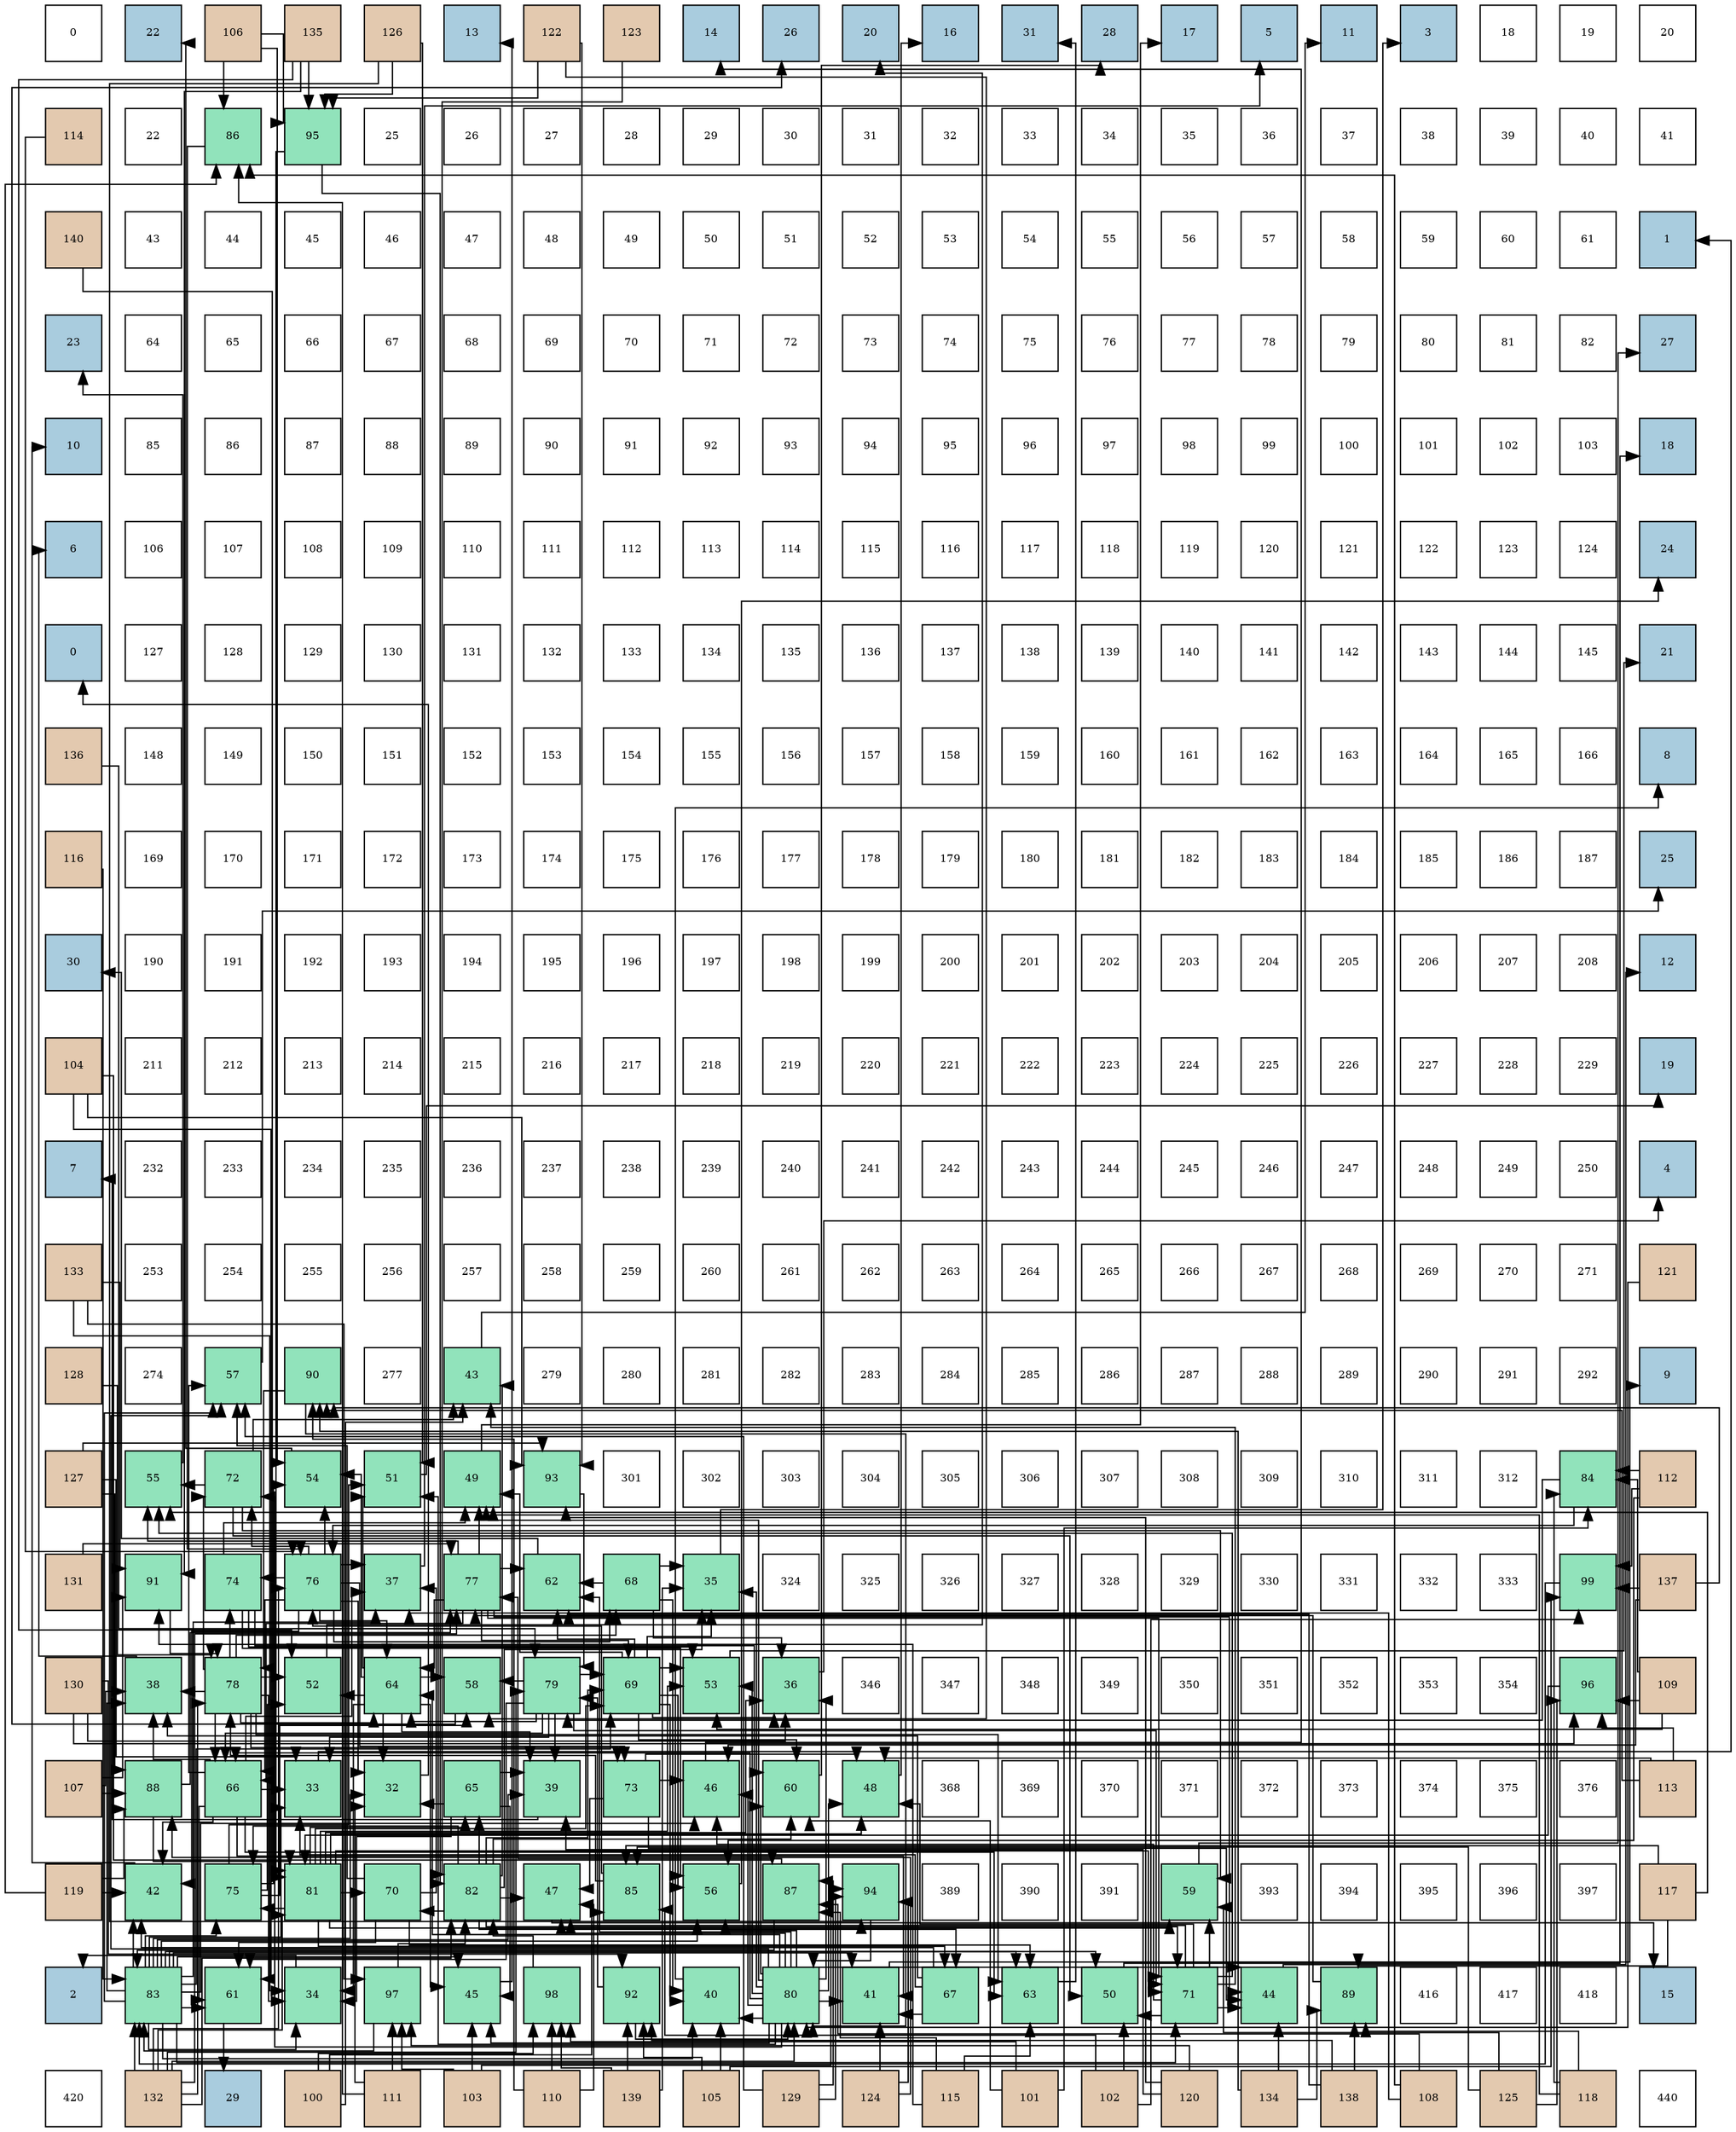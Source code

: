 digraph layout{
 rankdir=TB;
 splines=ortho;
 node [style=filled shape=square fixedsize=true width=0.6];
0[label="0", fontsize=8, fillcolor="#ffffff"];
1[label="22", fontsize=8, fillcolor="#a9ccde"];
2[label="106", fontsize=8, fillcolor="#e3c9af"];
3[label="135", fontsize=8, fillcolor="#e3c9af"];
4[label="126", fontsize=8, fillcolor="#e3c9af"];
5[label="13", fontsize=8, fillcolor="#a9ccde"];
6[label="122", fontsize=8, fillcolor="#e3c9af"];
7[label="123", fontsize=8, fillcolor="#e3c9af"];
8[label="14", fontsize=8, fillcolor="#a9ccde"];
9[label="26", fontsize=8, fillcolor="#a9ccde"];
10[label="20", fontsize=8, fillcolor="#a9ccde"];
11[label="16", fontsize=8, fillcolor="#a9ccde"];
12[label="31", fontsize=8, fillcolor="#a9ccde"];
13[label="28", fontsize=8, fillcolor="#a9ccde"];
14[label="17", fontsize=8, fillcolor="#a9ccde"];
15[label="5", fontsize=8, fillcolor="#a9ccde"];
16[label="11", fontsize=8, fillcolor="#a9ccde"];
17[label="3", fontsize=8, fillcolor="#a9ccde"];
18[label="18", fontsize=8, fillcolor="#ffffff"];
19[label="19", fontsize=8, fillcolor="#ffffff"];
20[label="20", fontsize=8, fillcolor="#ffffff"];
21[label="114", fontsize=8, fillcolor="#e3c9af"];
22[label="22", fontsize=8, fillcolor="#ffffff"];
23[label="86", fontsize=8, fillcolor="#91e3bb"];
24[label="95", fontsize=8, fillcolor="#91e3bb"];
25[label="25", fontsize=8, fillcolor="#ffffff"];
26[label="26", fontsize=8, fillcolor="#ffffff"];
27[label="27", fontsize=8, fillcolor="#ffffff"];
28[label="28", fontsize=8, fillcolor="#ffffff"];
29[label="29", fontsize=8, fillcolor="#ffffff"];
30[label="30", fontsize=8, fillcolor="#ffffff"];
31[label="31", fontsize=8, fillcolor="#ffffff"];
32[label="32", fontsize=8, fillcolor="#ffffff"];
33[label="33", fontsize=8, fillcolor="#ffffff"];
34[label="34", fontsize=8, fillcolor="#ffffff"];
35[label="35", fontsize=8, fillcolor="#ffffff"];
36[label="36", fontsize=8, fillcolor="#ffffff"];
37[label="37", fontsize=8, fillcolor="#ffffff"];
38[label="38", fontsize=8, fillcolor="#ffffff"];
39[label="39", fontsize=8, fillcolor="#ffffff"];
40[label="40", fontsize=8, fillcolor="#ffffff"];
41[label="41", fontsize=8, fillcolor="#ffffff"];
42[label="140", fontsize=8, fillcolor="#e3c9af"];
43[label="43", fontsize=8, fillcolor="#ffffff"];
44[label="44", fontsize=8, fillcolor="#ffffff"];
45[label="45", fontsize=8, fillcolor="#ffffff"];
46[label="46", fontsize=8, fillcolor="#ffffff"];
47[label="47", fontsize=8, fillcolor="#ffffff"];
48[label="48", fontsize=8, fillcolor="#ffffff"];
49[label="49", fontsize=8, fillcolor="#ffffff"];
50[label="50", fontsize=8, fillcolor="#ffffff"];
51[label="51", fontsize=8, fillcolor="#ffffff"];
52[label="52", fontsize=8, fillcolor="#ffffff"];
53[label="53", fontsize=8, fillcolor="#ffffff"];
54[label="54", fontsize=8, fillcolor="#ffffff"];
55[label="55", fontsize=8, fillcolor="#ffffff"];
56[label="56", fontsize=8, fillcolor="#ffffff"];
57[label="57", fontsize=8, fillcolor="#ffffff"];
58[label="58", fontsize=8, fillcolor="#ffffff"];
59[label="59", fontsize=8, fillcolor="#ffffff"];
60[label="60", fontsize=8, fillcolor="#ffffff"];
61[label="61", fontsize=8, fillcolor="#ffffff"];
62[label="1", fontsize=8, fillcolor="#a9ccde"];
63[label="23", fontsize=8, fillcolor="#a9ccde"];
64[label="64", fontsize=8, fillcolor="#ffffff"];
65[label="65", fontsize=8, fillcolor="#ffffff"];
66[label="66", fontsize=8, fillcolor="#ffffff"];
67[label="67", fontsize=8, fillcolor="#ffffff"];
68[label="68", fontsize=8, fillcolor="#ffffff"];
69[label="69", fontsize=8, fillcolor="#ffffff"];
70[label="70", fontsize=8, fillcolor="#ffffff"];
71[label="71", fontsize=8, fillcolor="#ffffff"];
72[label="72", fontsize=8, fillcolor="#ffffff"];
73[label="73", fontsize=8, fillcolor="#ffffff"];
74[label="74", fontsize=8, fillcolor="#ffffff"];
75[label="75", fontsize=8, fillcolor="#ffffff"];
76[label="76", fontsize=8, fillcolor="#ffffff"];
77[label="77", fontsize=8, fillcolor="#ffffff"];
78[label="78", fontsize=8, fillcolor="#ffffff"];
79[label="79", fontsize=8, fillcolor="#ffffff"];
80[label="80", fontsize=8, fillcolor="#ffffff"];
81[label="81", fontsize=8, fillcolor="#ffffff"];
82[label="82", fontsize=8, fillcolor="#ffffff"];
83[label="27", fontsize=8, fillcolor="#a9ccde"];
84[label="10", fontsize=8, fillcolor="#a9ccde"];
85[label="85", fontsize=8, fillcolor="#ffffff"];
86[label="86", fontsize=8, fillcolor="#ffffff"];
87[label="87", fontsize=8, fillcolor="#ffffff"];
88[label="88", fontsize=8, fillcolor="#ffffff"];
89[label="89", fontsize=8, fillcolor="#ffffff"];
90[label="90", fontsize=8, fillcolor="#ffffff"];
91[label="91", fontsize=8, fillcolor="#ffffff"];
92[label="92", fontsize=8, fillcolor="#ffffff"];
93[label="93", fontsize=8, fillcolor="#ffffff"];
94[label="94", fontsize=8, fillcolor="#ffffff"];
95[label="95", fontsize=8, fillcolor="#ffffff"];
96[label="96", fontsize=8, fillcolor="#ffffff"];
97[label="97", fontsize=8, fillcolor="#ffffff"];
98[label="98", fontsize=8, fillcolor="#ffffff"];
99[label="99", fontsize=8, fillcolor="#ffffff"];
100[label="100", fontsize=8, fillcolor="#ffffff"];
101[label="101", fontsize=8, fillcolor="#ffffff"];
102[label="102", fontsize=8, fillcolor="#ffffff"];
103[label="103", fontsize=8, fillcolor="#ffffff"];
104[label="18", fontsize=8, fillcolor="#a9ccde"];
105[label="6", fontsize=8, fillcolor="#a9ccde"];
106[label="106", fontsize=8, fillcolor="#ffffff"];
107[label="107", fontsize=8, fillcolor="#ffffff"];
108[label="108", fontsize=8, fillcolor="#ffffff"];
109[label="109", fontsize=8, fillcolor="#ffffff"];
110[label="110", fontsize=8, fillcolor="#ffffff"];
111[label="111", fontsize=8, fillcolor="#ffffff"];
112[label="112", fontsize=8, fillcolor="#ffffff"];
113[label="113", fontsize=8, fillcolor="#ffffff"];
114[label="114", fontsize=8, fillcolor="#ffffff"];
115[label="115", fontsize=8, fillcolor="#ffffff"];
116[label="116", fontsize=8, fillcolor="#ffffff"];
117[label="117", fontsize=8, fillcolor="#ffffff"];
118[label="118", fontsize=8, fillcolor="#ffffff"];
119[label="119", fontsize=8, fillcolor="#ffffff"];
120[label="120", fontsize=8, fillcolor="#ffffff"];
121[label="121", fontsize=8, fillcolor="#ffffff"];
122[label="122", fontsize=8, fillcolor="#ffffff"];
123[label="123", fontsize=8, fillcolor="#ffffff"];
124[label="124", fontsize=8, fillcolor="#ffffff"];
125[label="24", fontsize=8, fillcolor="#a9ccde"];
126[label="0", fontsize=8, fillcolor="#a9ccde"];
127[label="127", fontsize=8, fillcolor="#ffffff"];
128[label="128", fontsize=8, fillcolor="#ffffff"];
129[label="129", fontsize=8, fillcolor="#ffffff"];
130[label="130", fontsize=8, fillcolor="#ffffff"];
131[label="131", fontsize=8, fillcolor="#ffffff"];
132[label="132", fontsize=8, fillcolor="#ffffff"];
133[label="133", fontsize=8, fillcolor="#ffffff"];
134[label="134", fontsize=8, fillcolor="#ffffff"];
135[label="135", fontsize=8, fillcolor="#ffffff"];
136[label="136", fontsize=8, fillcolor="#ffffff"];
137[label="137", fontsize=8, fillcolor="#ffffff"];
138[label="138", fontsize=8, fillcolor="#ffffff"];
139[label="139", fontsize=8, fillcolor="#ffffff"];
140[label="140", fontsize=8, fillcolor="#ffffff"];
141[label="141", fontsize=8, fillcolor="#ffffff"];
142[label="142", fontsize=8, fillcolor="#ffffff"];
143[label="143", fontsize=8, fillcolor="#ffffff"];
144[label="144", fontsize=8, fillcolor="#ffffff"];
145[label="145", fontsize=8, fillcolor="#ffffff"];
146[label="21", fontsize=8, fillcolor="#a9ccde"];
147[label="136", fontsize=8, fillcolor="#e3c9af"];
148[label="148", fontsize=8, fillcolor="#ffffff"];
149[label="149", fontsize=8, fillcolor="#ffffff"];
150[label="150", fontsize=8, fillcolor="#ffffff"];
151[label="151", fontsize=8, fillcolor="#ffffff"];
152[label="152", fontsize=8, fillcolor="#ffffff"];
153[label="153", fontsize=8, fillcolor="#ffffff"];
154[label="154", fontsize=8, fillcolor="#ffffff"];
155[label="155", fontsize=8, fillcolor="#ffffff"];
156[label="156", fontsize=8, fillcolor="#ffffff"];
157[label="157", fontsize=8, fillcolor="#ffffff"];
158[label="158", fontsize=8, fillcolor="#ffffff"];
159[label="159", fontsize=8, fillcolor="#ffffff"];
160[label="160", fontsize=8, fillcolor="#ffffff"];
161[label="161", fontsize=8, fillcolor="#ffffff"];
162[label="162", fontsize=8, fillcolor="#ffffff"];
163[label="163", fontsize=8, fillcolor="#ffffff"];
164[label="164", fontsize=8, fillcolor="#ffffff"];
165[label="165", fontsize=8, fillcolor="#ffffff"];
166[label="166", fontsize=8, fillcolor="#ffffff"];
167[label="8", fontsize=8, fillcolor="#a9ccde"];
168[label="116", fontsize=8, fillcolor="#e3c9af"];
169[label="169", fontsize=8, fillcolor="#ffffff"];
170[label="170", fontsize=8, fillcolor="#ffffff"];
171[label="171", fontsize=8, fillcolor="#ffffff"];
172[label="172", fontsize=8, fillcolor="#ffffff"];
173[label="173", fontsize=8, fillcolor="#ffffff"];
174[label="174", fontsize=8, fillcolor="#ffffff"];
175[label="175", fontsize=8, fillcolor="#ffffff"];
176[label="176", fontsize=8, fillcolor="#ffffff"];
177[label="177", fontsize=8, fillcolor="#ffffff"];
178[label="178", fontsize=8, fillcolor="#ffffff"];
179[label="179", fontsize=8, fillcolor="#ffffff"];
180[label="180", fontsize=8, fillcolor="#ffffff"];
181[label="181", fontsize=8, fillcolor="#ffffff"];
182[label="182", fontsize=8, fillcolor="#ffffff"];
183[label="183", fontsize=8, fillcolor="#ffffff"];
184[label="184", fontsize=8, fillcolor="#ffffff"];
185[label="185", fontsize=8, fillcolor="#ffffff"];
186[label="186", fontsize=8, fillcolor="#ffffff"];
187[label="187", fontsize=8, fillcolor="#ffffff"];
188[label="25", fontsize=8, fillcolor="#a9ccde"];
189[label="30", fontsize=8, fillcolor="#a9ccde"];
190[label="190", fontsize=8, fillcolor="#ffffff"];
191[label="191", fontsize=8, fillcolor="#ffffff"];
192[label="192", fontsize=8, fillcolor="#ffffff"];
193[label="193", fontsize=8, fillcolor="#ffffff"];
194[label="194", fontsize=8, fillcolor="#ffffff"];
195[label="195", fontsize=8, fillcolor="#ffffff"];
196[label="196", fontsize=8, fillcolor="#ffffff"];
197[label="197", fontsize=8, fillcolor="#ffffff"];
198[label="198", fontsize=8, fillcolor="#ffffff"];
199[label="199", fontsize=8, fillcolor="#ffffff"];
200[label="200", fontsize=8, fillcolor="#ffffff"];
201[label="201", fontsize=8, fillcolor="#ffffff"];
202[label="202", fontsize=8, fillcolor="#ffffff"];
203[label="203", fontsize=8, fillcolor="#ffffff"];
204[label="204", fontsize=8, fillcolor="#ffffff"];
205[label="205", fontsize=8, fillcolor="#ffffff"];
206[label="206", fontsize=8, fillcolor="#ffffff"];
207[label="207", fontsize=8, fillcolor="#ffffff"];
208[label="208", fontsize=8, fillcolor="#ffffff"];
209[label="12", fontsize=8, fillcolor="#a9ccde"];
210[label="104", fontsize=8, fillcolor="#e3c9af"];
211[label="211", fontsize=8, fillcolor="#ffffff"];
212[label="212", fontsize=8, fillcolor="#ffffff"];
213[label="213", fontsize=8, fillcolor="#ffffff"];
214[label="214", fontsize=8, fillcolor="#ffffff"];
215[label="215", fontsize=8, fillcolor="#ffffff"];
216[label="216", fontsize=8, fillcolor="#ffffff"];
217[label="217", fontsize=8, fillcolor="#ffffff"];
218[label="218", fontsize=8, fillcolor="#ffffff"];
219[label="219", fontsize=8, fillcolor="#ffffff"];
220[label="220", fontsize=8, fillcolor="#ffffff"];
221[label="221", fontsize=8, fillcolor="#ffffff"];
222[label="222", fontsize=8, fillcolor="#ffffff"];
223[label="223", fontsize=8, fillcolor="#ffffff"];
224[label="224", fontsize=8, fillcolor="#ffffff"];
225[label="225", fontsize=8, fillcolor="#ffffff"];
226[label="226", fontsize=8, fillcolor="#ffffff"];
227[label="227", fontsize=8, fillcolor="#ffffff"];
228[label="228", fontsize=8, fillcolor="#ffffff"];
229[label="229", fontsize=8, fillcolor="#ffffff"];
230[label="19", fontsize=8, fillcolor="#a9ccde"];
231[label="7", fontsize=8, fillcolor="#a9ccde"];
232[label="232", fontsize=8, fillcolor="#ffffff"];
233[label="233", fontsize=8, fillcolor="#ffffff"];
234[label="234", fontsize=8, fillcolor="#ffffff"];
235[label="235", fontsize=8, fillcolor="#ffffff"];
236[label="236", fontsize=8, fillcolor="#ffffff"];
237[label="237", fontsize=8, fillcolor="#ffffff"];
238[label="238", fontsize=8, fillcolor="#ffffff"];
239[label="239", fontsize=8, fillcolor="#ffffff"];
240[label="240", fontsize=8, fillcolor="#ffffff"];
241[label="241", fontsize=8, fillcolor="#ffffff"];
242[label="242", fontsize=8, fillcolor="#ffffff"];
243[label="243", fontsize=8, fillcolor="#ffffff"];
244[label="244", fontsize=8, fillcolor="#ffffff"];
245[label="245", fontsize=8, fillcolor="#ffffff"];
246[label="246", fontsize=8, fillcolor="#ffffff"];
247[label="247", fontsize=8, fillcolor="#ffffff"];
248[label="248", fontsize=8, fillcolor="#ffffff"];
249[label="249", fontsize=8, fillcolor="#ffffff"];
250[label="250", fontsize=8, fillcolor="#ffffff"];
251[label="4", fontsize=8, fillcolor="#a9ccde"];
252[label="133", fontsize=8, fillcolor="#e3c9af"];
253[label="253", fontsize=8, fillcolor="#ffffff"];
254[label="254", fontsize=8, fillcolor="#ffffff"];
255[label="255", fontsize=8, fillcolor="#ffffff"];
256[label="256", fontsize=8, fillcolor="#ffffff"];
257[label="257", fontsize=8, fillcolor="#ffffff"];
258[label="258", fontsize=8, fillcolor="#ffffff"];
259[label="259", fontsize=8, fillcolor="#ffffff"];
260[label="260", fontsize=8, fillcolor="#ffffff"];
261[label="261", fontsize=8, fillcolor="#ffffff"];
262[label="262", fontsize=8, fillcolor="#ffffff"];
263[label="263", fontsize=8, fillcolor="#ffffff"];
264[label="264", fontsize=8, fillcolor="#ffffff"];
265[label="265", fontsize=8, fillcolor="#ffffff"];
266[label="266", fontsize=8, fillcolor="#ffffff"];
267[label="267", fontsize=8, fillcolor="#ffffff"];
268[label="268", fontsize=8, fillcolor="#ffffff"];
269[label="269", fontsize=8, fillcolor="#ffffff"];
270[label="270", fontsize=8, fillcolor="#ffffff"];
271[label="271", fontsize=8, fillcolor="#ffffff"];
272[label="121", fontsize=8, fillcolor="#e3c9af"];
273[label="128", fontsize=8, fillcolor="#e3c9af"];
274[label="274", fontsize=8, fillcolor="#ffffff"];
275[label="57", fontsize=8, fillcolor="#91e3bb"];
276[label="90", fontsize=8, fillcolor="#91e3bb"];
277[label="277", fontsize=8, fillcolor="#ffffff"];
278[label="43", fontsize=8, fillcolor="#91e3bb"];
279[label="279", fontsize=8, fillcolor="#ffffff"];
280[label="280", fontsize=8, fillcolor="#ffffff"];
281[label="281", fontsize=8, fillcolor="#ffffff"];
282[label="282", fontsize=8, fillcolor="#ffffff"];
283[label="283", fontsize=8, fillcolor="#ffffff"];
284[label="284", fontsize=8, fillcolor="#ffffff"];
285[label="285", fontsize=8, fillcolor="#ffffff"];
286[label="286", fontsize=8, fillcolor="#ffffff"];
287[label="287", fontsize=8, fillcolor="#ffffff"];
288[label="288", fontsize=8, fillcolor="#ffffff"];
289[label="289", fontsize=8, fillcolor="#ffffff"];
290[label="290", fontsize=8, fillcolor="#ffffff"];
291[label="291", fontsize=8, fillcolor="#ffffff"];
292[label="292", fontsize=8, fillcolor="#ffffff"];
293[label="9", fontsize=8, fillcolor="#a9ccde"];
294[label="127", fontsize=8, fillcolor="#e3c9af"];
295[label="55", fontsize=8, fillcolor="#91e3bb"];
296[label="72", fontsize=8, fillcolor="#91e3bb"];
297[label="54", fontsize=8, fillcolor="#91e3bb"];
298[label="51", fontsize=8, fillcolor="#91e3bb"];
299[label="49", fontsize=8, fillcolor="#91e3bb"];
300[label="93", fontsize=8, fillcolor="#91e3bb"];
301[label="301", fontsize=8, fillcolor="#ffffff"];
302[label="302", fontsize=8, fillcolor="#ffffff"];
303[label="303", fontsize=8, fillcolor="#ffffff"];
304[label="304", fontsize=8, fillcolor="#ffffff"];
305[label="305", fontsize=8, fillcolor="#ffffff"];
306[label="306", fontsize=8, fillcolor="#ffffff"];
307[label="307", fontsize=8, fillcolor="#ffffff"];
308[label="308", fontsize=8, fillcolor="#ffffff"];
309[label="309", fontsize=8, fillcolor="#ffffff"];
310[label="310", fontsize=8, fillcolor="#ffffff"];
311[label="311", fontsize=8, fillcolor="#ffffff"];
312[label="312", fontsize=8, fillcolor="#ffffff"];
313[label="84", fontsize=8, fillcolor="#91e3bb"];
314[label="112", fontsize=8, fillcolor="#e3c9af"];
315[label="131", fontsize=8, fillcolor="#e3c9af"];
316[label="91", fontsize=8, fillcolor="#91e3bb"];
317[label="74", fontsize=8, fillcolor="#91e3bb"];
318[label="76", fontsize=8, fillcolor="#91e3bb"];
319[label="37", fontsize=8, fillcolor="#91e3bb"];
320[label="77", fontsize=8, fillcolor="#91e3bb"];
321[label="62", fontsize=8, fillcolor="#91e3bb"];
322[label="68", fontsize=8, fillcolor="#91e3bb"];
323[label="35", fontsize=8, fillcolor="#91e3bb"];
324[label="324", fontsize=8, fillcolor="#ffffff"];
325[label="325", fontsize=8, fillcolor="#ffffff"];
326[label="326", fontsize=8, fillcolor="#ffffff"];
327[label="327", fontsize=8, fillcolor="#ffffff"];
328[label="328", fontsize=8, fillcolor="#ffffff"];
329[label="329", fontsize=8, fillcolor="#ffffff"];
330[label="330", fontsize=8, fillcolor="#ffffff"];
331[label="331", fontsize=8, fillcolor="#ffffff"];
332[label="332", fontsize=8, fillcolor="#ffffff"];
333[label="333", fontsize=8, fillcolor="#ffffff"];
334[label="99", fontsize=8, fillcolor="#91e3bb"];
335[label="137", fontsize=8, fillcolor="#e3c9af"];
336[label="130", fontsize=8, fillcolor="#e3c9af"];
337[label="38", fontsize=8, fillcolor="#91e3bb"];
338[label="78", fontsize=8, fillcolor="#91e3bb"];
339[label="52", fontsize=8, fillcolor="#91e3bb"];
340[label="64", fontsize=8, fillcolor="#91e3bb"];
341[label="58", fontsize=8, fillcolor="#91e3bb"];
342[label="79", fontsize=8, fillcolor="#91e3bb"];
343[label="69", fontsize=8, fillcolor="#91e3bb"];
344[label="53", fontsize=8, fillcolor="#91e3bb"];
345[label="36", fontsize=8, fillcolor="#91e3bb"];
346[label="346", fontsize=8, fillcolor="#ffffff"];
347[label="347", fontsize=8, fillcolor="#ffffff"];
348[label="348", fontsize=8, fillcolor="#ffffff"];
349[label="349", fontsize=8, fillcolor="#ffffff"];
350[label="350", fontsize=8, fillcolor="#ffffff"];
351[label="351", fontsize=8, fillcolor="#ffffff"];
352[label="352", fontsize=8, fillcolor="#ffffff"];
353[label="353", fontsize=8, fillcolor="#ffffff"];
354[label="354", fontsize=8, fillcolor="#ffffff"];
355[label="96", fontsize=8, fillcolor="#91e3bb"];
356[label="109", fontsize=8, fillcolor="#e3c9af"];
357[label="107", fontsize=8, fillcolor="#e3c9af"];
358[label="88", fontsize=8, fillcolor="#91e3bb"];
359[label="66", fontsize=8, fillcolor="#91e3bb"];
360[label="33", fontsize=8, fillcolor="#91e3bb"];
361[label="32", fontsize=8, fillcolor="#91e3bb"];
362[label="65", fontsize=8, fillcolor="#91e3bb"];
363[label="39", fontsize=8, fillcolor="#91e3bb"];
364[label="73", fontsize=8, fillcolor="#91e3bb"];
365[label="46", fontsize=8, fillcolor="#91e3bb"];
366[label="60", fontsize=8, fillcolor="#91e3bb"];
367[label="48", fontsize=8, fillcolor="#91e3bb"];
368[label="368", fontsize=8, fillcolor="#ffffff"];
369[label="369", fontsize=8, fillcolor="#ffffff"];
370[label="370", fontsize=8, fillcolor="#ffffff"];
371[label="371", fontsize=8, fillcolor="#ffffff"];
372[label="372", fontsize=8, fillcolor="#ffffff"];
373[label="373", fontsize=8, fillcolor="#ffffff"];
374[label="374", fontsize=8, fillcolor="#ffffff"];
375[label="375", fontsize=8, fillcolor="#ffffff"];
376[label="376", fontsize=8, fillcolor="#ffffff"];
377[label="113", fontsize=8, fillcolor="#e3c9af"];
378[label="119", fontsize=8, fillcolor="#e3c9af"];
379[label="42", fontsize=8, fillcolor="#91e3bb"];
380[label="75", fontsize=8, fillcolor="#91e3bb"];
381[label="81", fontsize=8, fillcolor="#91e3bb"];
382[label="70", fontsize=8, fillcolor="#91e3bb"];
383[label="82", fontsize=8, fillcolor="#91e3bb"];
384[label="47", fontsize=8, fillcolor="#91e3bb"];
385[label="85", fontsize=8, fillcolor="#91e3bb"];
386[label="56", fontsize=8, fillcolor="#91e3bb"];
387[label="87", fontsize=8, fillcolor="#91e3bb"];
388[label="94", fontsize=8, fillcolor="#91e3bb"];
389[label="389", fontsize=8, fillcolor="#ffffff"];
390[label="390", fontsize=8, fillcolor="#ffffff"];
391[label="391", fontsize=8, fillcolor="#ffffff"];
392[label="59", fontsize=8, fillcolor="#91e3bb"];
393[label="393", fontsize=8, fillcolor="#ffffff"];
394[label="394", fontsize=8, fillcolor="#ffffff"];
395[label="395", fontsize=8, fillcolor="#ffffff"];
396[label="396", fontsize=8, fillcolor="#ffffff"];
397[label="397", fontsize=8, fillcolor="#ffffff"];
398[label="117", fontsize=8, fillcolor="#e3c9af"];
399[label="2", fontsize=8, fillcolor="#a9ccde"];
400[label="83", fontsize=8, fillcolor="#91e3bb"];
401[label="61", fontsize=8, fillcolor="#91e3bb"];
402[label="34", fontsize=8, fillcolor="#91e3bb"];
403[label="97", fontsize=8, fillcolor="#91e3bb"];
404[label="45", fontsize=8, fillcolor="#91e3bb"];
405[label="98", fontsize=8, fillcolor="#91e3bb"];
406[label="92", fontsize=8, fillcolor="#91e3bb"];
407[label="40", fontsize=8, fillcolor="#91e3bb"];
408[label="80", fontsize=8, fillcolor="#91e3bb"];
409[label="41", fontsize=8, fillcolor="#91e3bb"];
410[label="67", fontsize=8, fillcolor="#91e3bb"];
411[label="63", fontsize=8, fillcolor="#91e3bb"];
412[label="50", fontsize=8, fillcolor="#91e3bb"];
413[label="71", fontsize=8, fillcolor="#91e3bb"];
414[label="44", fontsize=8, fillcolor="#91e3bb"];
415[label="89", fontsize=8, fillcolor="#91e3bb"];
416[label="416", fontsize=8, fillcolor="#ffffff"];
417[label="417", fontsize=8, fillcolor="#ffffff"];
418[label="418", fontsize=8, fillcolor="#ffffff"];
419[label="15", fontsize=8, fillcolor="#a9ccde"];
420[label="420", fontsize=8, fillcolor="#ffffff"];
421[label="132", fontsize=8, fillcolor="#e3c9af"];
422[label="29", fontsize=8, fillcolor="#a9ccde"];
423[label="100", fontsize=8, fillcolor="#e3c9af"];
424[label="111", fontsize=8, fillcolor="#e3c9af"];
425[label="103", fontsize=8, fillcolor="#e3c9af"];
426[label="110", fontsize=8, fillcolor="#e3c9af"];
427[label="139", fontsize=8, fillcolor="#e3c9af"];
428[label="105", fontsize=8, fillcolor="#e3c9af"];
429[label="129", fontsize=8, fillcolor="#e3c9af"];
430[label="124", fontsize=8, fillcolor="#e3c9af"];
431[label="115", fontsize=8, fillcolor="#e3c9af"];
432[label="101", fontsize=8, fillcolor="#e3c9af"];
433[label="102", fontsize=8, fillcolor="#e3c9af"];
434[label="120", fontsize=8, fillcolor="#e3c9af"];
435[label="134", fontsize=8, fillcolor="#e3c9af"];
436[label="138", fontsize=8, fillcolor="#e3c9af"];
437[label="108", fontsize=8, fillcolor="#e3c9af"];
438[label="125", fontsize=8, fillcolor="#e3c9af"];
439[label="118", fontsize=8, fillcolor="#e3c9af"];
440[label="440", fontsize=8, fillcolor="#ffffff"];
edge [constraint=false, style=vis];361 -> 126;
360 -> 62;
402 -> 399;
323 -> 17;
345 -> 251;
319 -> 15;
337 -> 105;
363 -> 231;
407 -> 167;
409 -> 293;
379 -> 84;
278 -> 16;
414 -> 209;
404 -> 5;
365 -> 8;
384 -> 419;
367 -> 11;
299 -> 14;
412 -> 104;
298 -> 230;
339 -> 10;
344 -> 146;
297 -> 1;
295 -> 63;
386 -> 125;
275 -> 188;
341 -> 9;
392 -> 83;
366 -> 13;
401 -> 422;
321 -> 189;
411 -> 12;
340 -> 361;
340 -> 402;
340 -> 363;
340 -> 404;
340 -> 298;
340 -> 339;
340 -> 297;
340 -> 341;
362 -> 361;
362 -> 402;
362 -> 363;
362 -> 404;
359 -> 360;
359 -> 319;
359 -> 337;
359 -> 409;
359 -> 379;
359 -> 275;
359 -> 401;
359 -> 411;
410 -> 360;
410 -> 337;
410 -> 409;
410 -> 379;
322 -> 323;
322 -> 345;
322 -> 407;
322 -> 321;
343 -> 323;
343 -> 345;
343 -> 407;
343 -> 299;
343 -> 344;
343 -> 386;
343 -> 366;
343 -> 321;
382 -> 319;
382 -> 275;
382 -> 401;
382 -> 411;
413 -> 278;
413 -> 414;
413 -> 365;
413 -> 384;
413 -> 367;
413 -> 412;
413 -> 295;
413 -> 392;
296 -> 278;
296 -> 412;
296 -> 295;
296 -> 392;
364 -> 414;
364 -> 365;
364 -> 384;
364 -> 367;
317 -> 299;
317 -> 344;
317 -> 386;
317 -> 366;
380 -> 298;
380 -> 339;
380 -> 297;
380 -> 341;
318 -> 361;
318 -> 319;
318 -> 379;
318 -> 297;
318 -> 340;
318 -> 359;
318 -> 322;
318 -> 296;
318 -> 364;
318 -> 317;
320 -> 414;
320 -> 299;
320 -> 295;
320 -> 321;
320 -> 340;
320 -> 359;
320 -> 343;
320 -> 413;
338 -> 402;
338 -> 337;
338 -> 339;
338 -> 411;
338 -> 340;
338 -> 359;
338 -> 322;
338 -> 296;
338 -> 364;
338 -> 317;
342 -> 360;
342 -> 363;
342 -> 341;
342 -> 401;
342 -> 340;
342 -> 359;
342 -> 343;
342 -> 413;
408 -> 323;
408 -> 345;
408 -> 407;
408 -> 409;
408 -> 414;
408 -> 404;
408 -> 365;
408 -> 384;
408 -> 367;
408 -> 299;
408 -> 298;
408 -> 344;
408 -> 386;
408 -> 275;
408 -> 366;
408 -> 321;
408 -> 340;
408 -> 359;
408 -> 296;
381 -> 345;
381 -> 367;
381 -> 344;
381 -> 392;
381 -> 362;
381 -> 410;
381 -> 343;
381 -> 382;
381 -> 413;
381 -> 380;
383 -> 323;
383 -> 278;
383 -> 384;
383 -> 366;
383 -> 362;
383 -> 410;
383 -> 343;
383 -> 382;
383 -> 413;
383 -> 380;
400 -> 361;
400 -> 360;
400 -> 402;
400 -> 319;
400 -> 337;
400 -> 363;
400 -> 407;
400 -> 409;
400 -> 379;
400 -> 404;
400 -> 365;
400 -> 412;
400 -> 386;
400 -> 275;
400 -> 401;
400 -> 411;
400 -> 343;
400 -> 413;
400 -> 380;
313 -> 318;
313 -> 342;
385 -> 318;
385 -> 338;
23 -> 318;
387 -> 320;
387 -> 400;
358 -> 320;
358 -> 381;
415 -> 320;
276 -> 338;
276 -> 408;
316 -> 338;
406 -> 342;
406 -> 408;
300 -> 342;
388 -> 408;
24 -> 381;
24 -> 383;
355 -> 381;
403 -> 383;
403 -> 400;
405 -> 383;
334 -> 400;
423 -> 278;
423 -> 385;
423 -> 405;
432 -> 366;
432 -> 313;
432 -> 405;
433 -> 412;
433 -> 385;
433 -> 334;
425 -> 404;
425 -> 388;
425 -> 403;
210 -> 401;
210 -> 387;
210 -> 300;
428 -> 407;
428 -> 406;
428 -> 334;
2 -> 297;
2 -> 23;
2 -> 24;
357 -> 337;
357 -> 358;
357 -> 316;
437 -> 319;
437 -> 23;
437 -> 387;
356 -> 344;
356 -> 313;
356 -> 355;
426 -> 384;
426 -> 276;
426 -> 405;
424 -> 361;
424 -> 23;
424 -> 403;
314 -> 386;
314 -> 313;
314 -> 334;
377 -> 367;
377 -> 276;
377 -> 355;
21 -> 318;
431 -> 411;
431 -> 387;
431 -> 316;
168 -> 400;
398 -> 295;
398 -> 385;
398 -> 415;
439 -> 299;
439 -> 313;
439 -> 415;
378 -> 379;
378 -> 23;
378 -> 358;
434 -> 363;
434 -> 300;
434 -> 403;
272 -> 408;
6 -> 341;
6 -> 300;
6 -> 24;
7 -> 383;
430 -> 409;
430 -> 358;
430 -> 388;
438 -> 392;
438 -> 385;
438 -> 355;
4 -> 298;
4 -> 388;
4 -> 24;
294 -> 360;
294 -> 358;
294 -> 300;
273 -> 338;
429 -> 275;
429 -> 387;
429 -> 388;
336 -> 345;
336 -> 406;
336 -> 355;
315 -> 320;
421 -> 318;
421 -> 320;
421 -> 338;
421 -> 342;
421 -> 408;
421 -> 381;
421 -> 383;
421 -> 400;
252 -> 402;
252 -> 316;
252 -> 403;
435 -> 414;
435 -> 415;
435 -> 276;
3 -> 339;
3 -> 316;
3 -> 24;
147 -> 342;
335 -> 365;
335 -> 276;
335 -> 334;
436 -> 321;
436 -> 415;
436 -> 406;
427 -> 323;
427 -> 406;
427 -> 405;
42 -> 381;
edge [constraint=true, style=invis];
0 -> 21 -> 42 -> 63 -> 84 -> 105 -> 126 -> 147 -> 168 -> 189 -> 210 -> 231 -> 252 -> 273 -> 294 -> 315 -> 336 -> 357 -> 378 -> 399 -> 420;
1 -> 22 -> 43 -> 64 -> 85 -> 106 -> 127 -> 148 -> 169 -> 190 -> 211 -> 232 -> 253 -> 274 -> 295 -> 316 -> 337 -> 358 -> 379 -> 400 -> 421;
2 -> 23 -> 44 -> 65 -> 86 -> 107 -> 128 -> 149 -> 170 -> 191 -> 212 -> 233 -> 254 -> 275 -> 296 -> 317 -> 338 -> 359 -> 380 -> 401 -> 422;
3 -> 24 -> 45 -> 66 -> 87 -> 108 -> 129 -> 150 -> 171 -> 192 -> 213 -> 234 -> 255 -> 276 -> 297 -> 318 -> 339 -> 360 -> 381 -> 402 -> 423;
4 -> 25 -> 46 -> 67 -> 88 -> 109 -> 130 -> 151 -> 172 -> 193 -> 214 -> 235 -> 256 -> 277 -> 298 -> 319 -> 340 -> 361 -> 382 -> 403 -> 424;
5 -> 26 -> 47 -> 68 -> 89 -> 110 -> 131 -> 152 -> 173 -> 194 -> 215 -> 236 -> 257 -> 278 -> 299 -> 320 -> 341 -> 362 -> 383 -> 404 -> 425;
6 -> 27 -> 48 -> 69 -> 90 -> 111 -> 132 -> 153 -> 174 -> 195 -> 216 -> 237 -> 258 -> 279 -> 300 -> 321 -> 342 -> 363 -> 384 -> 405 -> 426;
7 -> 28 -> 49 -> 70 -> 91 -> 112 -> 133 -> 154 -> 175 -> 196 -> 217 -> 238 -> 259 -> 280 -> 301 -> 322 -> 343 -> 364 -> 385 -> 406 -> 427;
8 -> 29 -> 50 -> 71 -> 92 -> 113 -> 134 -> 155 -> 176 -> 197 -> 218 -> 239 -> 260 -> 281 -> 302 -> 323 -> 344 -> 365 -> 386 -> 407 -> 428;
9 -> 30 -> 51 -> 72 -> 93 -> 114 -> 135 -> 156 -> 177 -> 198 -> 219 -> 240 -> 261 -> 282 -> 303 -> 324 -> 345 -> 366 -> 387 -> 408 -> 429;
10 -> 31 -> 52 -> 73 -> 94 -> 115 -> 136 -> 157 -> 178 -> 199 -> 220 -> 241 -> 262 -> 283 -> 304 -> 325 -> 346 -> 367 -> 388 -> 409 -> 430;
11 -> 32 -> 53 -> 74 -> 95 -> 116 -> 137 -> 158 -> 179 -> 200 -> 221 -> 242 -> 263 -> 284 -> 305 -> 326 -> 347 -> 368 -> 389 -> 410 -> 431;
12 -> 33 -> 54 -> 75 -> 96 -> 117 -> 138 -> 159 -> 180 -> 201 -> 222 -> 243 -> 264 -> 285 -> 306 -> 327 -> 348 -> 369 -> 390 -> 411 -> 432;
13 -> 34 -> 55 -> 76 -> 97 -> 118 -> 139 -> 160 -> 181 -> 202 -> 223 -> 244 -> 265 -> 286 -> 307 -> 328 -> 349 -> 370 -> 391 -> 412 -> 433;
14 -> 35 -> 56 -> 77 -> 98 -> 119 -> 140 -> 161 -> 182 -> 203 -> 224 -> 245 -> 266 -> 287 -> 308 -> 329 -> 350 -> 371 -> 392 -> 413 -> 434;
15 -> 36 -> 57 -> 78 -> 99 -> 120 -> 141 -> 162 -> 183 -> 204 -> 225 -> 246 -> 267 -> 288 -> 309 -> 330 -> 351 -> 372 -> 393 -> 414 -> 435;
16 -> 37 -> 58 -> 79 -> 100 -> 121 -> 142 -> 163 -> 184 -> 205 -> 226 -> 247 -> 268 -> 289 -> 310 -> 331 -> 352 -> 373 -> 394 -> 415 -> 436;
17 -> 38 -> 59 -> 80 -> 101 -> 122 -> 143 -> 164 -> 185 -> 206 -> 227 -> 248 -> 269 -> 290 -> 311 -> 332 -> 353 -> 374 -> 395 -> 416 -> 437;
18 -> 39 -> 60 -> 81 -> 102 -> 123 -> 144 -> 165 -> 186 -> 207 -> 228 -> 249 -> 270 -> 291 -> 312 -> 333 -> 354 -> 375 -> 396 -> 417 -> 438;
19 -> 40 -> 61 -> 82 -> 103 -> 124 -> 145 -> 166 -> 187 -> 208 -> 229 -> 250 -> 271 -> 292 -> 313 -> 334 -> 355 -> 376 -> 397 -> 418 -> 439;
20 -> 41 -> 62 -> 83 -> 104 -> 125 -> 146 -> 167 -> 188 -> 209 -> 230 -> 251 -> 272 -> 293 -> 314 -> 335 -> 356 -> 377 -> 398 -> 419 -> 440;
rank = same {0 -> 1 -> 2 -> 3 -> 4 -> 5 -> 6 -> 7 -> 8 -> 9 -> 10 -> 11 -> 12 -> 13 -> 14 -> 15 -> 16 -> 17 -> 18 -> 19 -> 20};
rank = same {21 -> 22 -> 23 -> 24 -> 25 -> 26 -> 27 -> 28 -> 29 -> 30 -> 31 -> 32 -> 33 -> 34 -> 35 -> 36 -> 37 -> 38 -> 39 -> 40 -> 41};
rank = same {42 -> 43 -> 44 -> 45 -> 46 -> 47 -> 48 -> 49 -> 50 -> 51 -> 52 -> 53 -> 54 -> 55 -> 56 -> 57 -> 58 -> 59 -> 60 -> 61 -> 62};
rank = same {63 -> 64 -> 65 -> 66 -> 67 -> 68 -> 69 -> 70 -> 71 -> 72 -> 73 -> 74 -> 75 -> 76 -> 77 -> 78 -> 79 -> 80 -> 81 -> 82 -> 83};
rank = same {84 -> 85 -> 86 -> 87 -> 88 -> 89 -> 90 -> 91 -> 92 -> 93 -> 94 -> 95 -> 96 -> 97 -> 98 -> 99 -> 100 -> 101 -> 102 -> 103 -> 104};
rank = same {105 -> 106 -> 107 -> 108 -> 109 -> 110 -> 111 -> 112 -> 113 -> 114 -> 115 -> 116 -> 117 -> 118 -> 119 -> 120 -> 121 -> 122 -> 123 -> 124 -> 125};
rank = same {126 -> 127 -> 128 -> 129 -> 130 -> 131 -> 132 -> 133 -> 134 -> 135 -> 136 -> 137 -> 138 -> 139 -> 140 -> 141 -> 142 -> 143 -> 144 -> 145 -> 146};
rank = same {147 -> 148 -> 149 -> 150 -> 151 -> 152 -> 153 -> 154 -> 155 -> 156 -> 157 -> 158 -> 159 -> 160 -> 161 -> 162 -> 163 -> 164 -> 165 -> 166 -> 167};
rank = same {168 -> 169 -> 170 -> 171 -> 172 -> 173 -> 174 -> 175 -> 176 -> 177 -> 178 -> 179 -> 180 -> 181 -> 182 -> 183 -> 184 -> 185 -> 186 -> 187 -> 188};
rank = same {189 -> 190 -> 191 -> 192 -> 193 -> 194 -> 195 -> 196 -> 197 -> 198 -> 199 -> 200 -> 201 -> 202 -> 203 -> 204 -> 205 -> 206 -> 207 -> 208 -> 209};
rank = same {210 -> 211 -> 212 -> 213 -> 214 -> 215 -> 216 -> 217 -> 218 -> 219 -> 220 -> 221 -> 222 -> 223 -> 224 -> 225 -> 226 -> 227 -> 228 -> 229 -> 230};
rank = same {231 -> 232 -> 233 -> 234 -> 235 -> 236 -> 237 -> 238 -> 239 -> 240 -> 241 -> 242 -> 243 -> 244 -> 245 -> 246 -> 247 -> 248 -> 249 -> 250 -> 251};
rank = same {252 -> 253 -> 254 -> 255 -> 256 -> 257 -> 258 -> 259 -> 260 -> 261 -> 262 -> 263 -> 264 -> 265 -> 266 -> 267 -> 268 -> 269 -> 270 -> 271 -> 272};
rank = same {273 -> 274 -> 275 -> 276 -> 277 -> 278 -> 279 -> 280 -> 281 -> 282 -> 283 -> 284 -> 285 -> 286 -> 287 -> 288 -> 289 -> 290 -> 291 -> 292 -> 293};
rank = same {294 -> 295 -> 296 -> 297 -> 298 -> 299 -> 300 -> 301 -> 302 -> 303 -> 304 -> 305 -> 306 -> 307 -> 308 -> 309 -> 310 -> 311 -> 312 -> 313 -> 314};
rank = same {315 -> 316 -> 317 -> 318 -> 319 -> 320 -> 321 -> 322 -> 323 -> 324 -> 325 -> 326 -> 327 -> 328 -> 329 -> 330 -> 331 -> 332 -> 333 -> 334 -> 335};
rank = same {336 -> 337 -> 338 -> 339 -> 340 -> 341 -> 342 -> 343 -> 344 -> 345 -> 346 -> 347 -> 348 -> 349 -> 350 -> 351 -> 352 -> 353 -> 354 -> 355 -> 356};
rank = same {357 -> 358 -> 359 -> 360 -> 361 -> 362 -> 363 -> 364 -> 365 -> 366 -> 367 -> 368 -> 369 -> 370 -> 371 -> 372 -> 373 -> 374 -> 375 -> 376 -> 377};
rank = same {378 -> 379 -> 380 -> 381 -> 382 -> 383 -> 384 -> 385 -> 386 -> 387 -> 388 -> 389 -> 390 -> 391 -> 392 -> 393 -> 394 -> 395 -> 396 -> 397 -> 398};
rank = same {399 -> 400 -> 401 -> 402 -> 403 -> 404 -> 405 -> 406 -> 407 -> 408 -> 409 -> 410 -> 411 -> 412 -> 413 -> 414 -> 415 -> 416 -> 417 -> 418 -> 419};
rank = same {420 -> 421 -> 422 -> 423 -> 424 -> 425 -> 426 -> 427 -> 428 -> 429 -> 430 -> 431 -> 432 -> 433 -> 434 -> 435 -> 436 -> 437 -> 438 -> 439 -> 440};
}